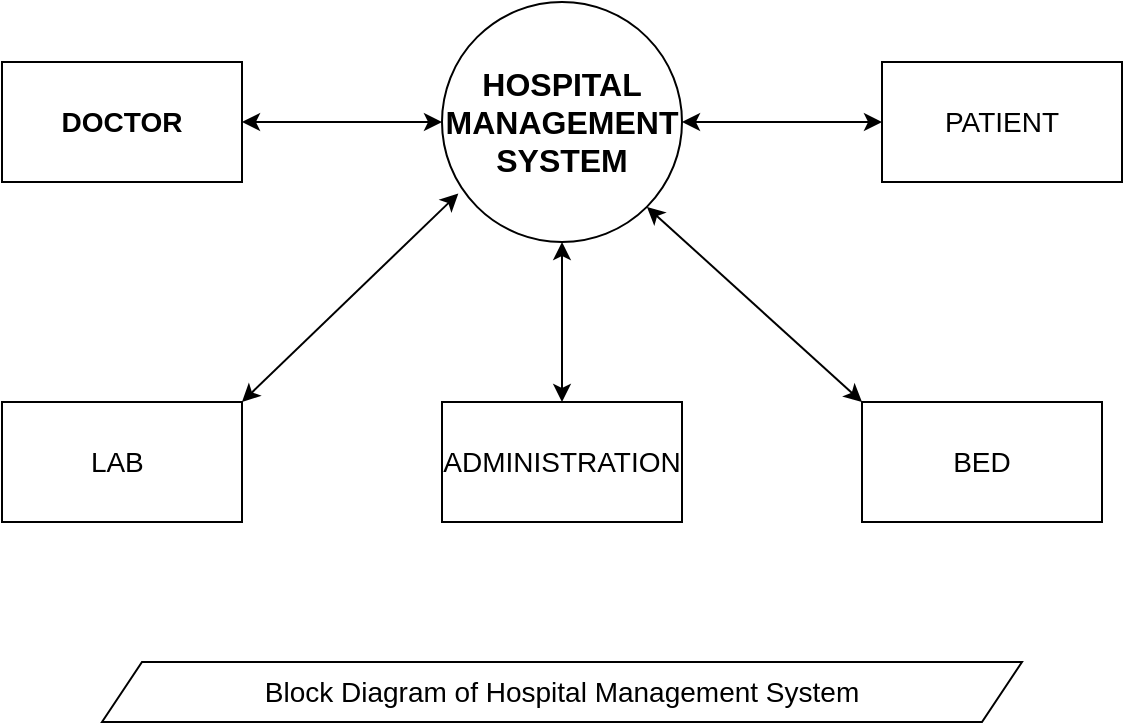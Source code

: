 <mxfile version="20.7.4" type="device"><diagram id="36O-JJxYq3Nt2PWtPLtI" name="Page-1"><mxGraphModel dx="978" dy="916" grid="1" gridSize="10" guides="1" tooltips="1" connect="1" arrows="1" fold="1" page="1" pageScale="1" pageWidth="827" pageHeight="1169" math="0" shadow="0"><root><mxCell id="0"/><mxCell id="1" parent="0"/><mxCell id="PXQ_EOeZsiDw60wl3aUv-2" value="&lt;div&gt;&lt;font size=&quot;3&quot;&gt;&lt;b&gt;HOSPITAL&lt;/b&gt;&lt;/font&gt;&lt;/div&gt;&lt;div&gt;&lt;font size=&quot;3&quot;&gt;&lt;b&gt;MANAGEMENT&lt;/b&gt;&lt;/font&gt;&lt;/div&gt;&lt;div&gt;&lt;font size=&quot;3&quot;&gt;&lt;b&gt;SYSTEM&lt;br&gt;&lt;/b&gt;&lt;/font&gt;&lt;/div&gt;" style="ellipse;whiteSpace=wrap;html=1;aspect=fixed;" vertex="1" parent="1"><mxGeometry x="340" y="40" width="120" height="120" as="geometry"/></mxCell><mxCell id="PXQ_EOeZsiDw60wl3aUv-3" value="&lt;b&gt;DOCTOR&lt;/b&gt;" style="rounded=0;whiteSpace=wrap;html=1;fontSize=14;" vertex="1" parent="1"><mxGeometry x="120" y="70" width="120" height="60" as="geometry"/></mxCell><mxCell id="PXQ_EOeZsiDw60wl3aUv-4" value="PATIENT" style="rounded=0;whiteSpace=wrap;html=1;fontSize=14;" vertex="1" parent="1"><mxGeometry x="560" y="70" width="120" height="60" as="geometry"/></mxCell><mxCell id="PXQ_EOeZsiDw60wl3aUv-6" value="LAB&lt;span style=&quot;white-space: pre;&quot;&gt;&#9;&lt;/span&gt;" style="rounded=0;whiteSpace=wrap;html=1;fontSize=14;" vertex="1" parent="1"><mxGeometry x="120" y="240" width="120" height="60" as="geometry"/></mxCell><mxCell id="PXQ_EOeZsiDw60wl3aUv-7" value="BED" style="rounded=0;whiteSpace=wrap;html=1;fontSize=14;" vertex="1" parent="1"><mxGeometry x="550" y="240" width="120" height="60" as="geometry"/></mxCell><mxCell id="PXQ_EOeZsiDw60wl3aUv-9" value="ADMINISTRATION" style="rounded=0;whiteSpace=wrap;html=1;fontSize=14;" vertex="1" parent="1"><mxGeometry x="340" y="240" width="120" height="60" as="geometry"/></mxCell><mxCell id="PXQ_EOeZsiDw60wl3aUv-10" value="" style="endArrow=classic;startArrow=classic;html=1;rounded=0;fontSize=14;entryX=0.068;entryY=0.798;entryDx=0;entryDy=0;entryPerimeter=0;exitX=1;exitY=0;exitDx=0;exitDy=0;" edge="1" parent="1" source="PXQ_EOeZsiDw60wl3aUv-6" target="PXQ_EOeZsiDw60wl3aUv-2"><mxGeometry width="50" height="50" relative="1" as="geometry"><mxPoint x="270" y="210" as="sourcePoint"/><mxPoint x="320" y="160" as="targetPoint"/></mxGeometry></mxCell><mxCell id="PXQ_EOeZsiDw60wl3aUv-12" value="" style="endArrow=classic;startArrow=classic;html=1;rounded=0;fontSize=14;entryX=0;entryY=0.5;entryDx=0;entryDy=0;exitX=1;exitY=0.5;exitDx=0;exitDy=0;" edge="1" parent="1" source="PXQ_EOeZsiDw60wl3aUv-3" target="PXQ_EOeZsiDw60wl3aUv-2"><mxGeometry width="50" height="50" relative="1" as="geometry"><mxPoint x="260" y="120" as="sourcePoint"/><mxPoint x="310" y="70" as="targetPoint"/></mxGeometry></mxCell><mxCell id="PXQ_EOeZsiDw60wl3aUv-13" value="" style="endArrow=classic;startArrow=classic;html=1;rounded=0;fontSize=14;" edge="1" parent="1" source="PXQ_EOeZsiDw60wl3aUv-9"><mxGeometry width="50" height="50" relative="1" as="geometry"><mxPoint x="350" y="210" as="sourcePoint"/><mxPoint x="400" y="160" as="targetPoint"/></mxGeometry></mxCell><mxCell id="PXQ_EOeZsiDw60wl3aUv-14" value="" style="endArrow=classic;startArrow=classic;html=1;rounded=0;fontSize=14;entryX=0;entryY=0.5;entryDx=0;entryDy=0;" edge="1" parent="1" target="PXQ_EOeZsiDw60wl3aUv-4"><mxGeometry width="50" height="50" relative="1" as="geometry"><mxPoint x="460" y="100" as="sourcePoint"/><mxPoint x="510" y="50" as="targetPoint"/></mxGeometry></mxCell><mxCell id="PXQ_EOeZsiDw60wl3aUv-15" value="" style="endArrow=classic;startArrow=classic;html=1;rounded=0;fontSize=14;exitX=1;exitY=1;exitDx=0;exitDy=0;entryX=0;entryY=0;entryDx=0;entryDy=0;" edge="1" parent="1" source="PXQ_EOeZsiDw60wl3aUv-2" target="PXQ_EOeZsiDw60wl3aUv-7"><mxGeometry width="50" height="50" relative="1" as="geometry"><mxPoint x="480" y="190" as="sourcePoint"/><mxPoint x="530" y="140" as="targetPoint"/></mxGeometry></mxCell><mxCell id="PXQ_EOeZsiDw60wl3aUv-16" value="Block Diagram of Hospital Management System" style="shape=parallelogram;perimeter=parallelogramPerimeter;whiteSpace=wrap;html=1;fixedSize=1;fontSize=14;" vertex="1" parent="1"><mxGeometry x="170" y="370" width="460" height="30" as="geometry"/></mxCell></root></mxGraphModel></diagram></mxfile>